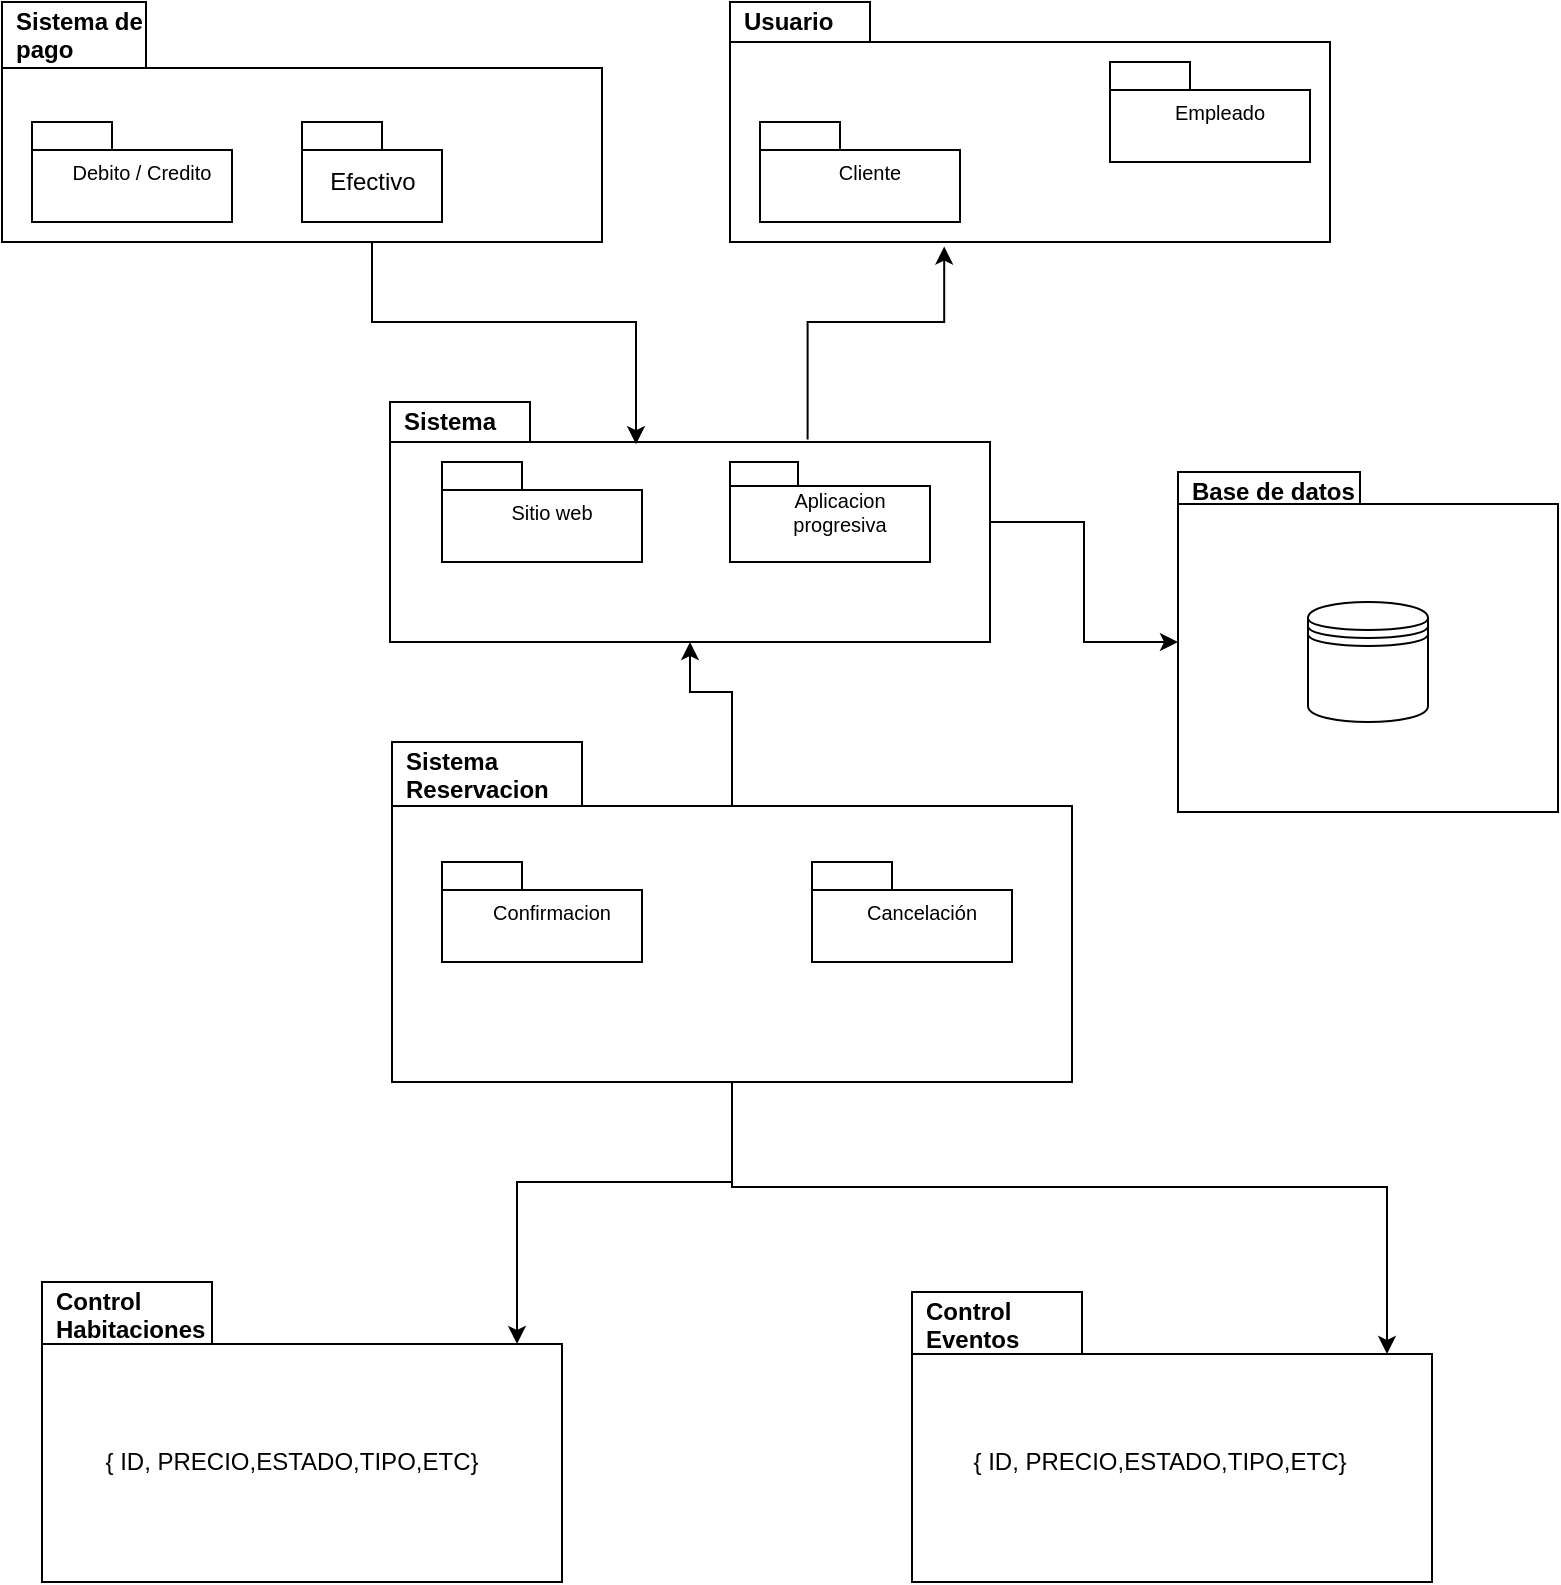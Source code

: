 <mxfile version="12.1.0" type="device" pages="1"><diagram id="9pG6jNeuh0TWV7ByTT42" name="Page-1"><mxGraphModel dx="589" dy="301" grid="1" gridSize="10" guides="1" tooltips="1" connect="1" arrows="1" fold="1" page="1" pageScale="1" pageWidth="827" pageHeight="1169" math="0" shadow="0"><root><mxCell id="0"/><mxCell id="1" parent="0"/><mxCell id="GqVt4Ehn36SvGty8wlF9-42" style="edgeStyle=orthogonalEdgeStyle;rounded=0;orthogonalLoop=1;jettySize=auto;html=1;entryX=0;entryY=0;entryDx=237.5;entryDy=31;entryPerimeter=0;" edge="1" parent="1" source="GqVt4Ehn36SvGty8wlF9-6" target="GqVt4Ehn36SvGty8wlF9-21"><mxGeometry relative="1" as="geometry"><mxPoint x="170" y="720" as="targetPoint"/></mxGeometry></mxCell><mxCell id="GqVt4Ehn36SvGty8wlF9-43" style="edgeStyle=orthogonalEdgeStyle;rounded=0;orthogonalLoop=1;jettySize=auto;html=1;entryX=0;entryY=0;entryDx=237.5;entryDy=31;entryPerimeter=0;" edge="1" parent="1" source="GqVt4Ehn36SvGty8wlF9-6" target="GqVt4Ehn36SvGty8wlF9-31"><mxGeometry relative="1" as="geometry"/></mxCell><mxCell id="GqVt4Ehn36SvGty8wlF9-58" style="edgeStyle=orthogonalEdgeStyle;rounded=0;orthogonalLoop=1;jettySize=auto;html=1;exitX=0.5;exitY=0.195;exitDx=0;exitDy=0;exitPerimeter=0;" edge="1" parent="1" source="GqVt4Ehn36SvGty8wlF9-6" target="GqVt4Ehn36SvGty8wlF9-25"><mxGeometry relative="1" as="geometry"/></mxCell><mxCell id="GqVt4Ehn36SvGty8wlF9-6" value="&lt;b&gt;Sistema&lt;br&gt;Reservacion&lt;/b&gt;" style="shape=folder;xSize=90;align=left;spacingLeft=10;align=left;verticalAlign=top;spacingLeft=5;spacingTop=-4;tabWidth=95;tabHeight=32;tabPosition=left;html=1;strokeWidth=1;recursiveResize=0;" vertex="1" parent="1"><mxGeometry x="240" y="430" width="340" height="170" as="geometry"/></mxCell><mxCell id="GqVt4Ehn36SvGty8wlF9-7" value="Confirmacion" style="strokeColor=inherit;fillColor=inherit;gradientColor=inherit;shape=folder;spacingLeft=10;tabWidth=40;tabHeight=14;tabPosition=left;fontSize=10;html=1;whiteSpace=wrap;" vertex="1" parent="GqVt4Ehn36SvGty8wlF9-6"><mxGeometry x="25" y="60" width="100" height="50" as="geometry"/></mxCell><mxCell id="GqVt4Ehn36SvGty8wlF9-8" value="Cancelación" style="strokeColor=inherit;fillColor=inherit;gradientColor=inherit;shape=folder;spacingLeft=10;tabWidth=40;tabHeight=14;tabPosition=left;fontSize=10;html=1;whiteSpace=wrap;" vertex="1" parent="GqVt4Ehn36SvGty8wlF9-6"><mxGeometry x="210" y="60" width="100" height="50" as="geometry"/></mxCell><mxCell id="GqVt4Ehn36SvGty8wlF9-17" value="&lt;b&gt;Usuario&lt;/b&gt;" style="shape=folder;xSize=90;align=left;spacingLeft=10;align=left;verticalAlign=top;spacingLeft=5;spacingTop=-4;tabWidth=70;tabHeight=20;tabPosition=left;html=1;strokeWidth=1;recursiveResize=0;" vertex="1" parent="1"><mxGeometry x="409" y="60" width="300" height="120" as="geometry"/></mxCell><mxCell id="GqVt4Ehn36SvGty8wlF9-18" value="Cliente" style="strokeColor=inherit;fillColor=inherit;gradientColor=inherit;shape=folder;spacingLeft=10;tabWidth=40;tabHeight=14;tabPosition=left;fontSize=10;html=1;whiteSpace=wrap;" vertex="1" parent="GqVt4Ehn36SvGty8wlF9-17"><mxGeometry x="15" y="60" width="100" height="50" as="geometry"/></mxCell><mxCell id="GqVt4Ehn36SvGty8wlF9-19" value="Empleado" style="strokeColor=inherit;fillColor=inherit;gradientColor=inherit;shape=folder;spacingLeft=10;tabWidth=40;tabHeight=14;tabPosition=left;fontSize=10;html=1;whiteSpace=wrap;" vertex="1" parent="GqVt4Ehn36SvGty8wlF9-17"><mxGeometry x="190" y="30" width="100" height="50" as="geometry"/></mxCell><mxCell id="GqVt4Ehn36SvGty8wlF9-21" value="&lt;b&gt;Control&lt;br&gt;Habitaciones&lt;br&gt;&lt;/b&gt;" style="shape=folder;xSize=90;align=left;spacingLeft=10;align=left;verticalAlign=top;spacingLeft=5;spacingTop=-4;tabWidth=85;tabHeight=31;tabPosition=left;html=1;strokeWidth=1;recursiveResize=0;" vertex="1" parent="1"><mxGeometry x="65" y="700" width="260" height="150" as="geometry"/></mxCell><mxCell id="GqVt4Ehn36SvGty8wlF9-41" style="edgeStyle=orthogonalEdgeStyle;rounded=0;orthogonalLoop=1;jettySize=auto;html=1;" edge="1" parent="1" source="GqVt4Ehn36SvGty8wlF9-25" target="GqVt4Ehn36SvGty8wlF9-40"><mxGeometry relative="1" as="geometry"/></mxCell><mxCell id="GqVt4Ehn36SvGty8wlF9-57" style="edgeStyle=orthogonalEdgeStyle;rounded=0;orthogonalLoop=1;jettySize=auto;html=1;entryX=0.357;entryY=1.019;entryDx=0;entryDy=0;entryPerimeter=0;exitX=0.696;exitY=0.156;exitDx=0;exitDy=0;exitPerimeter=0;" edge="1" parent="1" source="GqVt4Ehn36SvGty8wlF9-25" target="GqVt4Ehn36SvGty8wlF9-17"><mxGeometry relative="1" as="geometry"/></mxCell><mxCell id="GqVt4Ehn36SvGty8wlF9-25" value="&lt;b&gt;Sistema&lt;/b&gt;" style="shape=folder;xSize=90;align=left;spacingLeft=10;align=left;verticalAlign=top;spacingLeft=5;spacingTop=-4;tabWidth=70;tabHeight=20;tabPosition=left;html=1;strokeWidth=1;recursiveResize=0;" vertex="1" parent="1"><mxGeometry x="239" y="260" width="300" height="120" as="geometry"/></mxCell><mxCell id="GqVt4Ehn36SvGty8wlF9-26" value="Sitio web" style="strokeColor=inherit;fillColor=inherit;gradientColor=inherit;shape=folder;spacingLeft=10;tabWidth=40;tabHeight=14;tabPosition=left;fontSize=10;html=1;whiteSpace=wrap;" vertex="1" parent="GqVt4Ehn36SvGty8wlF9-25"><mxGeometry x="26" y="30" width="100" height="50" as="geometry"/></mxCell><mxCell id="GqVt4Ehn36SvGty8wlF9-27" value="Aplicacion progresiva" style="strokeColor=inherit;fillColor=inherit;gradientColor=inherit;shape=folder;spacingLeft=10;tabWidth=34;tabHeight=12;tabPosition=left;fontSize=10;html=1;whiteSpace=wrap;" vertex="1" parent="GqVt4Ehn36SvGty8wlF9-25"><mxGeometry x="170" y="30" width="100" height="50" as="geometry"/></mxCell><mxCell id="GqVt4Ehn36SvGty8wlF9-29" value="&lt;h4&gt;&lt;span style=&quot;font-weight: 400&quot;&gt;{ ID, PRECIO,&lt;/span&gt;&lt;span style=&quot;font-weight: normal&quot;&gt;ESTADO,TIPO,ETC}&lt;/span&gt;&lt;/h4&gt;" style="text;html=1;strokeColor=none;fillColor=none;align=center;verticalAlign=middle;whiteSpace=wrap;rounded=0;" vertex="1" parent="1"><mxGeometry x="70" y="750" width="240" height="80" as="geometry"/></mxCell><mxCell id="GqVt4Ehn36SvGty8wlF9-31" value="&lt;b&gt;Control&lt;br&gt;Eventos&lt;br&gt;&lt;/b&gt;" style="shape=folder;xSize=90;align=left;spacingLeft=10;align=left;verticalAlign=top;spacingLeft=5;spacingTop=-4;tabWidth=85;tabHeight=31;tabPosition=left;html=1;strokeWidth=1;recursiveResize=0;" vertex="1" parent="1"><mxGeometry x="500" y="705" width="260" height="145" as="geometry"/></mxCell><mxCell id="GqVt4Ehn36SvGty8wlF9-32" value="&lt;h4&gt;&lt;span style=&quot;font-weight: 400&quot;&gt;{ ID, PRECIO,&lt;/span&gt;&lt;span style=&quot;font-weight: normal&quot;&gt;ESTADO,TIPO,ETC}&lt;/span&gt;&lt;/h4&gt;" style="text;html=1;strokeColor=none;fillColor=none;align=center;verticalAlign=middle;whiteSpace=wrap;rounded=0;" vertex="1" parent="1"><mxGeometry x="504" y="750" width="240" height="80" as="geometry"/></mxCell><mxCell id="GqVt4Ehn36SvGty8wlF9-40" value="&lt;b&gt;Base de datos&lt;br&gt;&lt;/b&gt;" style="shape=folder;xSize=90;align=left;spacingLeft=10;align=left;verticalAlign=top;spacingLeft=5;spacingTop=-4;tabWidth=91;tabHeight=16;tabPosition=left;html=1;strokeWidth=1;recursiveResize=0;" vertex="1" parent="1"><mxGeometry x="633" y="295" width="190" height="170" as="geometry"/></mxCell><mxCell id="GqVt4Ehn36SvGty8wlF9-33" value="" style="shape=datastore;whiteSpace=wrap;html=1;" vertex="1" parent="1"><mxGeometry x="698" y="360" width="60" height="60" as="geometry"/></mxCell><mxCell id="GqVt4Ehn36SvGty8wlF9-50" value="&lt;b&gt;Sistema de&lt;br&gt;pago&lt;br&gt;&lt;/b&gt;" style="shape=folder;xSize=90;align=left;spacingLeft=10;align=left;verticalAlign=top;spacingLeft=5;spacingTop=-4;tabWidth=72;tabHeight=33;tabPosition=left;html=1;strokeWidth=1;recursiveResize=0;" vertex="1" parent="1"><mxGeometry x="45" y="60" width="300" height="120" as="geometry"/></mxCell><mxCell id="GqVt4Ehn36SvGty8wlF9-51" value="Debito / Credito" style="strokeColor=inherit;fillColor=inherit;gradientColor=inherit;shape=folder;spacingLeft=10;tabWidth=40;tabHeight=14;tabPosition=left;fontSize=10;html=1;whiteSpace=wrap;" vertex="1" parent="GqVt4Ehn36SvGty8wlF9-50"><mxGeometry x="15" y="60" width="100" height="50" as="geometry"/></mxCell><mxCell id="GqVt4Ehn36SvGty8wlF9-55" value="&lt;span style=&quot;font-weight: 400&quot;&gt;Efectivo&lt;/span&gt;" style="shape=folder;fontStyle=1;spacingTop=10;tabWidth=40;tabHeight=14;tabPosition=left;html=1;" vertex="1" parent="GqVt4Ehn36SvGty8wlF9-50"><mxGeometry x="150" y="60" width="70" height="50" as="geometry"/></mxCell><mxCell id="GqVt4Ehn36SvGty8wlF9-56" style="edgeStyle=orthogonalEdgeStyle;rounded=0;orthogonalLoop=1;jettySize=auto;html=1;entryX=0.41;entryY=0.176;entryDx=0;entryDy=0;entryPerimeter=0;" edge="1" parent="1" target="GqVt4Ehn36SvGty8wlF9-25"><mxGeometry relative="1" as="geometry"><mxPoint x="230" y="180" as="sourcePoint"/><Array as="points"><mxPoint x="230" y="220"/><mxPoint x="362" y="220"/></Array></mxGeometry></mxCell></root></mxGraphModel></diagram></mxfile>
